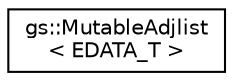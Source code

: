 digraph "Graphical Class Hierarchy"
{
 // LATEX_PDF_SIZE
  edge [fontname="Helvetica",fontsize="10",labelfontname="Helvetica",labelfontsize="10"];
  node [fontname="Helvetica",fontsize="10",shape=record];
  rankdir="LR";
  Node0 [label="gs::MutableAdjlist\l\< EDATA_T \>",height=0.2,width=0.4,color="black", fillcolor="white", style="filled",URL="$classgs_1_1MutableAdjlist.html",tooltip=" "];
}
